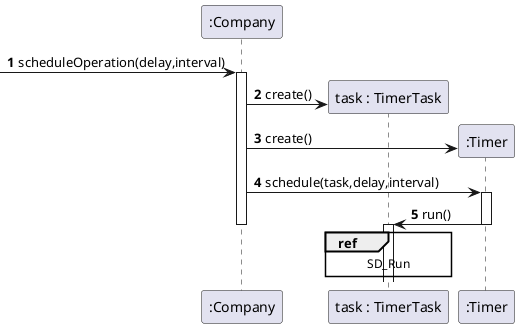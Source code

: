 @startuml
autonumber
'hide footbox


participant ":Company" as Comp
participant "task : TimerTask" as Task
participant ":Timer" as Timer


-> Comp : scheduleOperation(delay,interval)
activate Comp

Comp -> Task** : create()
Comp -> Timer** : create()
Comp -> Timer : schedule(task,delay,interval)
activate Timer
Timer -> Task : run()
deactivate Timer
ref over Task
SD_Run
end ref
activate Task
deactivate Task

deactivate Comp





@enduml